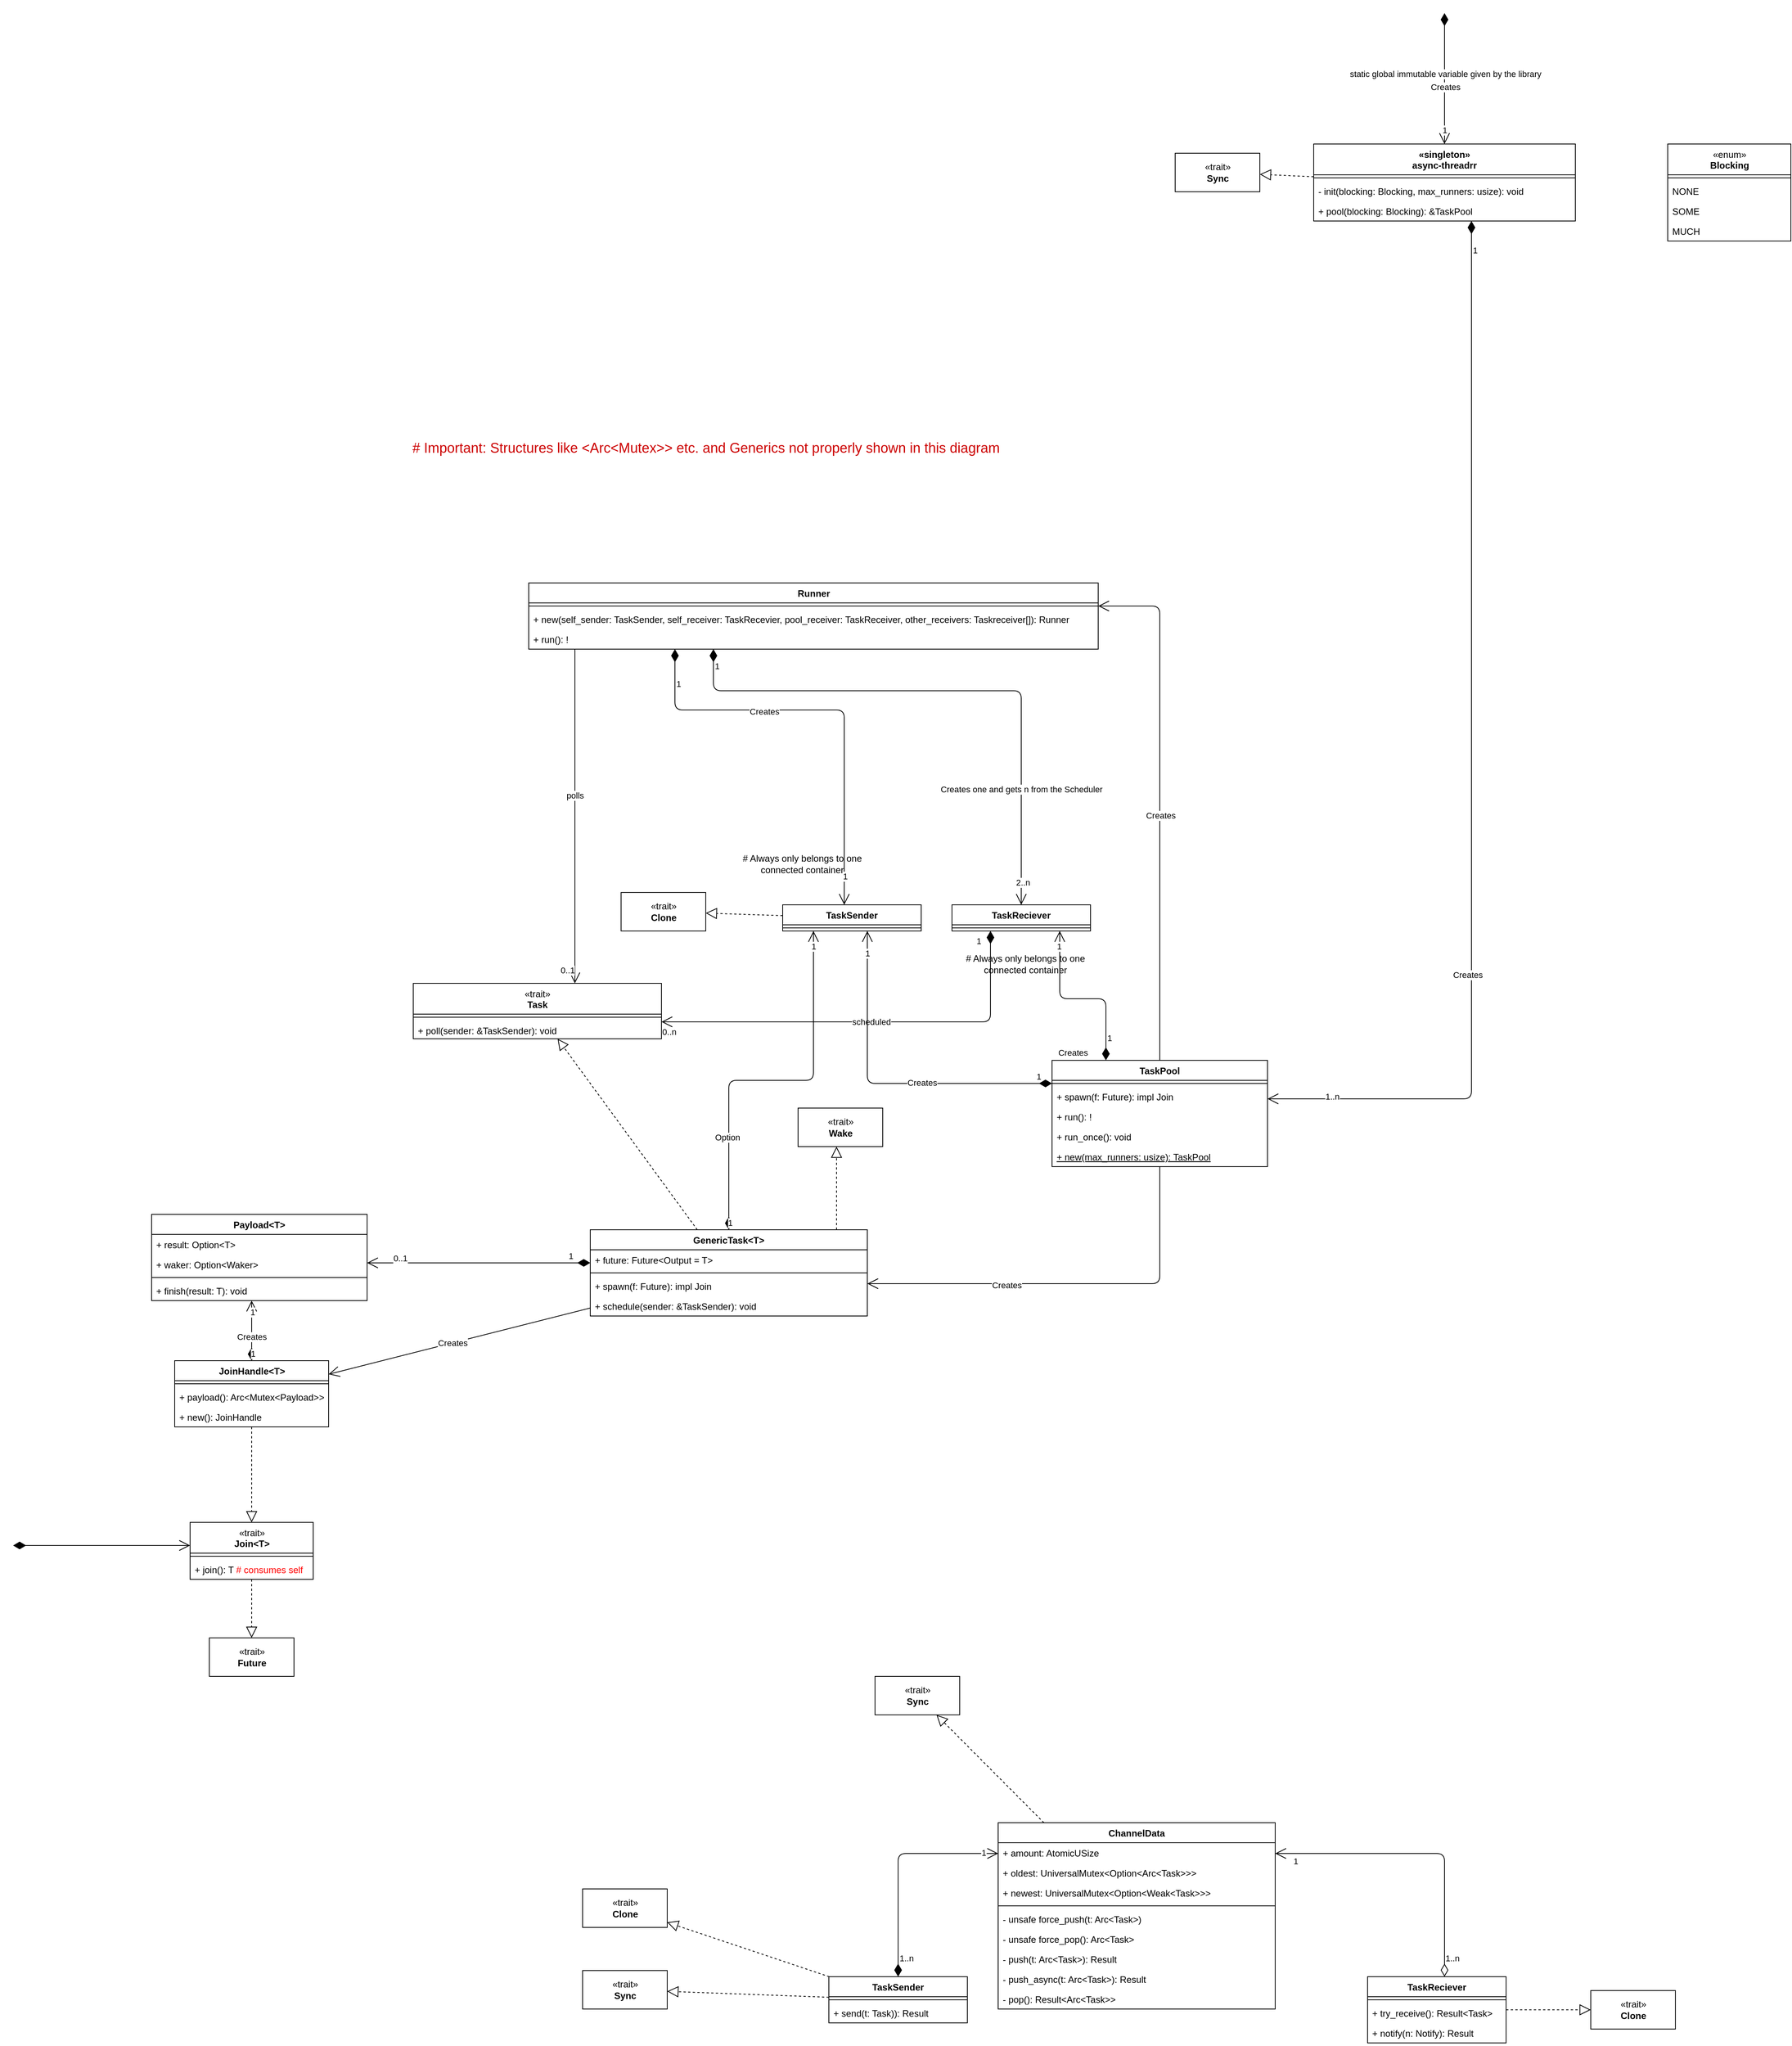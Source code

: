 <mxfile>
    <diagram id="C7PfvthtVCnAVVXNl5KX" name="Page-1">
        <mxGraphModel dx="2343" dy="2278" grid="1" gridSize="10" guides="1" tooltips="1" connect="1" arrows="1" fold="1" page="0" pageScale="1" pageWidth="850" pageHeight="1100" math="0" shadow="0">
            <root>
                <mxCell id="0"/>
                <mxCell id="1" parent="0"/>
                <mxCell id="2" value="GenericTask&lt;T&gt;" style="swimlane;fontStyle=1;align=center;verticalAlign=top;childLayout=stackLayout;horizontal=1;startSize=26;horizontalStack=0;resizeParent=1;resizeParentMax=0;resizeLast=0;collapsible=1;marginBottom=0;" parent="1" vertex="1">
                    <mxGeometry x="-180" y="940" width="360" height="112" as="geometry"/>
                </mxCell>
                <mxCell id="116" value="+ future: Future&amp;lt;Output = T&amp;gt;" style="text;strokeColor=none;fillColor=none;align=left;verticalAlign=top;spacingLeft=4;spacingRight=4;overflow=hidden;rotatable=0;points=[[0,0.5],[1,0.5]];portConstraint=eastwest;html=1;" parent="2" vertex="1">
                    <mxGeometry y="26" width="360" height="26" as="geometry"/>
                </mxCell>
                <mxCell id="4" value="" style="line;strokeWidth=1;fillColor=none;align=left;verticalAlign=middle;spacingTop=-1;spacingLeft=3;spacingRight=3;rotatable=0;labelPosition=right;points=[];portConstraint=eastwest;" parent="2" vertex="1">
                    <mxGeometry y="52" width="360" height="8" as="geometry"/>
                </mxCell>
                <mxCell id="170" value="+ spawn(f: Future): impl Join" style="text;strokeColor=none;fillColor=none;align=left;verticalAlign=top;spacingLeft=4;spacingRight=4;overflow=hidden;rotatable=0;points=[[0,0.5],[1,0.5]];portConstraint=eastwest;" parent="2" vertex="1">
                    <mxGeometry y="60" width="360" height="26" as="geometry"/>
                </mxCell>
                <mxCell id="416" value="+ schedule(sender: &amp;TaskSender): void" style="text;strokeColor=none;fillColor=none;align=left;verticalAlign=top;spacingLeft=4;spacingRight=4;overflow=hidden;rotatable=0;points=[[0,0.5],[1,0.5]];portConstraint=eastwest;" parent="2" vertex="1">
                    <mxGeometry y="86" width="360" height="26" as="geometry"/>
                </mxCell>
                <mxCell id="17" value="TaskPool" style="swimlane;fontStyle=1;align=center;verticalAlign=top;childLayout=stackLayout;horizontal=1;startSize=26;horizontalStack=0;resizeParent=1;resizeParentMax=0;resizeLast=0;collapsible=1;marginBottom=0;" parent="1" vertex="1">
                    <mxGeometry x="420" y="720" width="280" height="138" as="geometry"/>
                </mxCell>
                <mxCell id="19" value="" style="line;strokeWidth=1;fillColor=none;align=left;verticalAlign=middle;spacingTop=-1;spacingLeft=3;spacingRight=3;rotatable=0;labelPosition=right;points=[];portConstraint=eastwest;" parent="17" vertex="1">
                    <mxGeometry y="26" width="280" height="8" as="geometry"/>
                </mxCell>
                <mxCell id="419" value="+ spawn(f: Future):&amp;nbsp;impl Join" style="text;strokeColor=none;fillColor=none;align=left;verticalAlign=top;spacingLeft=4;spacingRight=4;overflow=hidden;rotatable=0;points=[[0,0.5],[1,0.5]];portConstraint=eastwest;html=1;" parent="17" vertex="1">
                    <mxGeometry y="34" width="280" height="26" as="geometry"/>
                </mxCell>
                <mxCell id="473" value="+ run(): !" style="text;strokeColor=none;fillColor=none;align=left;verticalAlign=top;spacingLeft=4;spacingRight=4;overflow=hidden;rotatable=0;points=[[0,0.5],[1,0.5]];portConstraint=eastwest;" parent="17" vertex="1">
                    <mxGeometry y="60" width="280" height="26" as="geometry"/>
                </mxCell>
                <mxCell id="474" value="+ run_once(): void" style="text;strokeColor=none;fillColor=none;align=left;verticalAlign=top;spacingLeft=4;spacingRight=4;overflow=hidden;rotatable=0;points=[[0,0.5],[1,0.5]];portConstraint=eastwest;" parent="17" vertex="1">
                    <mxGeometry y="86" width="280" height="26" as="geometry"/>
                </mxCell>
                <mxCell id="20" value="+ new(max_runners: usize): TaskPool" style="text;strokeColor=none;fillColor=none;align=left;verticalAlign=top;spacingLeft=4;spacingRight=4;overflow=hidden;rotatable=0;points=[[0,0.5],[1,0.5]];portConstraint=eastwest;fontStyle=4" parent="17" vertex="1">
                    <mxGeometry y="112" width="280" height="26" as="geometry"/>
                </mxCell>
                <mxCell id="32" value="Runner" style="swimlane;fontStyle=1;align=center;verticalAlign=top;childLayout=stackLayout;horizontal=1;startSize=26;horizontalStack=0;resizeParent=1;resizeParentMax=0;resizeLast=0;collapsible=1;marginBottom=0;html=1;" parent="1" vertex="1">
                    <mxGeometry x="-260" y="100" width="740" height="86" as="geometry"/>
                </mxCell>
                <mxCell id="34" value="" style="line;strokeWidth=1;align=left;verticalAlign=middle;spacingTop=-1;spacingLeft=3;spacingRight=3;rotatable=0;labelPosition=right;points=[];portConstraint=eastwest;html=1;" parent="32" vertex="1">
                    <mxGeometry y="26" width="740" height="8" as="geometry"/>
                </mxCell>
                <mxCell id="176" value="+ new(self_sender: TaskSender, self_receiver: TaskRecevier, pool_receiver: TaskReceiver, other_receivers: Taskreceiver[]): Runner" style="text;strokeColor=none;fillColor=none;align=left;verticalAlign=top;spacingLeft=4;spacingRight=4;overflow=hidden;rotatable=0;points=[[0,0.5],[1,0.5]];portConstraint=eastwest;" parent="32" vertex="1">
                    <mxGeometry y="34" width="740" height="26" as="geometry"/>
                </mxCell>
                <mxCell id="475" value="+ run(): !" style="text;strokeColor=none;fillColor=none;align=left;verticalAlign=top;spacingLeft=4;spacingRight=4;overflow=hidden;rotatable=0;points=[[0,0.5],[1,0.5]];portConstraint=eastwest;" parent="32" vertex="1">
                    <mxGeometry y="60" width="740" height="26" as="geometry"/>
                </mxCell>
                <mxCell id="63" value="scheduled" style="endArrow=open;html=1;endSize=12;startArrow=diamondThin;startSize=14;startFill=1;edgeStyle=orthogonalEdgeStyle;" parent="1" source="328" target="218" edge="1">
                    <mxGeometry relative="1" as="geometry">
                        <mxPoint x="280" y="670" as="sourcePoint"/>
                        <mxPoint x="150" y="775" as="targetPoint"/>
                        <Array as="points">
                            <mxPoint x="340" y="670"/>
                        </Array>
                    </mxGeometry>
                </mxCell>
                <mxCell id="64" value="1" style="edgeLabel;resizable=0;html=1;align=left;verticalAlign=top;" parent="63" connectable="0" vertex="1">
                    <mxGeometry x="-1" relative="1" as="geometry">
                        <mxPoint x="-20" as="offset"/>
                    </mxGeometry>
                </mxCell>
                <mxCell id="65" value="0..n" style="edgeLabel;resizable=0;html=1;align=right;verticalAlign=top;" parent="63" connectable="0" vertex="1">
                    <mxGeometry x="1" relative="1" as="geometry">
                        <mxPoint x="20" as="offset"/>
                    </mxGeometry>
                </mxCell>
                <mxCell id="70" value="polls" style="endArrow=open;html=1;endSize=12;startArrow=none;startSize=14;startFill=0;edgeStyle=orthogonalEdgeStyle;" parent="1" source="32" target="218" edge="1">
                    <mxGeometry x="-0.127" relative="1" as="geometry">
                        <mxPoint x="-160" y="240" as="sourcePoint"/>
                        <mxPoint x="-120" y="480" as="targetPoint"/>
                        <Array as="points">
                            <mxPoint x="-200" y="330"/>
                            <mxPoint x="-200" y="330"/>
                        </Array>
                        <mxPoint as="offset"/>
                    </mxGeometry>
                </mxCell>
                <mxCell id="72" value="0..1" style="edgeLabel;resizable=0;html=1;align=right;verticalAlign=top;" parent="70" connectable="0" vertex="1">
                    <mxGeometry x="1" relative="1" as="geometry">
                        <mxPoint y="-30" as="offset"/>
                    </mxGeometry>
                </mxCell>
                <mxCell id="83" value="«trait»&lt;br&gt;&lt;b&gt;Wake&lt;/b&gt;" style="html=1;" parent="1" vertex="1">
                    <mxGeometry x="90" y="782" width="110" height="50" as="geometry"/>
                </mxCell>
                <mxCell id="87" value="" style="endArrow=block;dashed=1;endFill=0;endSize=12;html=1;edgeStyle=orthogonalEdgeStyle;" parent="1" source="2" target="83" edge="1">
                    <mxGeometry width="160" relative="1" as="geometry">
                        <mxPoint x="300.0" y="846" as="sourcePoint"/>
                        <mxPoint x="170" y="550" as="targetPoint"/>
                        <Array as="points">
                            <mxPoint x="140" y="860"/>
                            <mxPoint x="140" y="860"/>
                        </Array>
                    </mxGeometry>
                </mxCell>
                <mxCell id="109" value="JoinHandle&amp;lt;T&amp;gt;" style="swimlane;fontStyle=1;align=center;verticalAlign=top;childLayout=stackLayout;horizontal=1;startSize=26;horizontalStack=0;resizeParent=1;resizeParentMax=0;resizeLast=0;collapsible=1;marginBottom=0;html=1;" parent="1" vertex="1">
                    <mxGeometry x="-720" y="1110" width="200" height="86" as="geometry"/>
                </mxCell>
                <mxCell id="111" value="" style="line;strokeWidth=1;fillColor=none;align=left;verticalAlign=middle;spacingTop=-1;spacingLeft=3;spacingRight=3;rotatable=0;labelPosition=right;points=[];portConstraint=eastwest;html=1;" parent="109" vertex="1">
                    <mxGeometry y="26" width="200" height="8" as="geometry"/>
                </mxCell>
                <mxCell id="406" value="+ payload(): Arc&lt;Mutex&lt;Payload&gt;&gt;" style="text;strokeColor=none;fillColor=none;align=left;verticalAlign=top;spacingLeft=4;spacingRight=4;overflow=hidden;rotatable=0;points=[[0,0.5],[1,0.5]];portConstraint=eastwest;" parent="109" vertex="1">
                    <mxGeometry y="34" width="200" height="26" as="geometry"/>
                </mxCell>
                <mxCell id="404" value="+ new(): JoinHandle" style="text;strokeColor=none;fillColor=none;align=left;verticalAlign=top;spacingLeft=4;spacingRight=4;overflow=hidden;rotatable=0;points=[[0,0.5],[1,0.5]];portConstraint=eastwest;" parent="109" vertex="1">
                    <mxGeometry y="60" width="200" height="26" as="geometry"/>
                </mxCell>
                <mxCell id="117" value="«trait»&lt;br&gt;&lt;b&gt;Future&lt;/b&gt;" style="html=1;" parent="1" vertex="1">
                    <mxGeometry x="-675" y="1470" width="110" height="50" as="geometry"/>
                </mxCell>
                <mxCell id="120" value="1" style="endArrow=open;html=1;endSize=12;startArrow=diamondThin;startSize=14;startFill=1;edgeStyle=orthogonalEdgeStyle;align=left;verticalAlign=bottom;" parent="1" source="2" target="391" edge="1">
                    <mxGeometry x="-0.789" relative="1" as="geometry">
                        <mxPoint x="-190" y="978" as="sourcePoint"/>
                        <mxPoint x="-330" y="976" as="targetPoint"/>
                        <Array as="points">
                            <mxPoint x="-400" y="983"/>
                            <mxPoint x="-400" y="983"/>
                        </Array>
                        <mxPoint as="offset"/>
                    </mxGeometry>
                </mxCell>
                <mxCell id="124" value="0..1" style="edgeLabel;html=1;align=center;verticalAlign=middle;resizable=0;points=[];" parent="120" vertex="1" connectable="0">
                    <mxGeometry x="0.708" y="2" relative="1" as="geometry">
                        <mxPoint y="-8" as="offset"/>
                    </mxGeometry>
                </mxCell>
                <mxCell id="121" value="" style="endArrow=open;html=1;endSize=12;startArrow=diamondThin;startSize=14;startFill=1;edgeStyle=orthogonalEdgeStyle;align=left;verticalAlign=bottom;" parent="1" target="180" edge="1">
                    <mxGeometry x="0.769" relative="1" as="geometry">
                        <mxPoint x="-930" y="1350" as="sourcePoint"/>
                        <mxPoint x="-760" y="1280" as="targetPoint"/>
                        <Array as="points">
                            <mxPoint x="-810" y="1350"/>
                            <mxPoint x="-810" y="1350"/>
                        </Array>
                        <mxPoint as="offset"/>
                    </mxGeometry>
                </mxCell>
                <mxCell id="135" value="1" style="endArrow=open;html=1;endSize=12;startArrow=diamondThin;startSize=14;startFill=1;edgeStyle=orthogonalEdgeStyle;align=left;verticalAlign=bottom;elbow=vertical;" parent="1" source="17" target="328" edge="1">
                    <mxGeometry x="-0.825" relative="1" as="geometry">
                        <mxPoint x="460" y="780" as="sourcePoint"/>
                        <mxPoint x="320" y="440" as="targetPoint"/>
                        <Array as="points">
                            <mxPoint x="490" y="640"/>
                            <mxPoint x="430" y="640"/>
                        </Array>
                        <mxPoint as="offset"/>
                    </mxGeometry>
                </mxCell>
                <mxCell id="136" value="1" style="edgeLabel;html=1;align=center;verticalAlign=middle;resizable=0;points=[];" parent="135" vertex="1" connectable="0">
                    <mxGeometry x="0.824" y="1" relative="1" as="geometry">
                        <mxPoint as="offset"/>
                    </mxGeometry>
                </mxCell>
                <mxCell id="286" value="Creates" style="edgeLabel;html=1;align=center;verticalAlign=middle;resizable=0;points=[];" parent="135" vertex="1" connectable="0">
                    <mxGeometry x="0.083" y="1" relative="1" as="geometry">
                        <mxPoint y="69" as="offset"/>
                    </mxGeometry>
                </mxCell>
                <mxCell id="137" value="1" style="endArrow=open;html=1;endSize=12;startArrow=diamondThin;startSize=14;startFill=1;edgeStyle=orthogonalEdgeStyle;align=left;verticalAlign=bottom;" parent="1" source="17" target="341" edge="1">
                    <mxGeometry x="-0.899" relative="1" as="geometry">
                        <mxPoint x="240" y="580" as="sourcePoint"/>
                        <mxPoint x="150" y="620" as="targetPoint"/>
                        <Array as="points">
                            <mxPoint x="180" y="750"/>
                        </Array>
                        <mxPoint as="offset"/>
                    </mxGeometry>
                </mxCell>
                <mxCell id="138" value="1" style="edgeLabel;html=1;align=center;verticalAlign=middle;resizable=0;points=[];" parent="137" vertex="1" connectable="0">
                    <mxGeometry x="0.898" relative="1" as="geometry">
                        <mxPoint y="6" as="offset"/>
                    </mxGeometry>
                </mxCell>
                <mxCell id="285" value="Creates" style="edgeLabel;html=1;align=center;verticalAlign=middle;resizable=0;points=[];" parent="137" vertex="1" connectable="0">
                    <mxGeometry x="0.084" y="-1" relative="1" as="geometry">
                        <mxPoint x="68" as="offset"/>
                    </mxGeometry>
                </mxCell>
                <mxCell id="171" value="1" style="endArrow=open;html=1;endSize=12;startArrow=diamondThin;startSize=14;startFill=1;edgeStyle=orthogonalEdgeStyle;align=left;verticalAlign=bottom;" parent="1" source="32" target="341" edge="1">
                    <mxGeometry x="-0.806" relative="1" as="geometry">
                        <mxPoint x="-80" y="230" as="sourcePoint"/>
                        <mxPoint x="80" y="330" as="targetPoint"/>
                        <mxPoint as="offset"/>
                        <Array as="points">
                            <mxPoint x="-70" y="265"/>
                            <mxPoint x="150" y="265"/>
                        </Array>
                    </mxGeometry>
                </mxCell>
                <mxCell id="173" value="1" style="edgeLabel;html=1;align=center;verticalAlign=middle;resizable=0;points=[];" parent="171" vertex="1" connectable="0">
                    <mxGeometry x="0.865" y="1" relative="1" as="geometry">
                        <mxPoint as="offset"/>
                    </mxGeometry>
                </mxCell>
                <mxCell id="288" value="Creates" style="edgeLabel;html=1;align=center;verticalAlign=middle;resizable=0;points=[];" parent="171" vertex="1" connectable="0">
                    <mxGeometry x="-0.082" y="-2" relative="1" as="geometry">
                        <mxPoint x="-59" as="offset"/>
                    </mxGeometry>
                </mxCell>
                <mxCell id="172" value="1" style="endArrow=open;html=1;endSize=12;startArrow=diamondThin;startSize=14;startFill=1;edgeStyle=orthogonalEdgeStyle;align=left;verticalAlign=bottom;" parent="1" source="32" target="328" edge="1">
                    <mxGeometry x="-0.915" relative="1" as="geometry">
                        <mxPoint x="-20" y="160" as="sourcePoint"/>
                        <mxPoint x="390.0" y="518" as="targetPoint"/>
                        <Array as="points">
                            <mxPoint x="-20" y="240"/>
                            <mxPoint x="380" y="240"/>
                        </Array>
                        <mxPoint as="offset"/>
                    </mxGeometry>
                </mxCell>
                <mxCell id="174" value="2..n" style="edgeLabel;html=1;align=center;verticalAlign=middle;resizable=0;points=[];" parent="172" vertex="1" connectable="0">
                    <mxGeometry x="0.919" y="2" relative="1" as="geometry">
                        <mxPoint as="offset"/>
                    </mxGeometry>
                </mxCell>
                <mxCell id="382" value="Creates one and gets n from the Scheduler" style="edgeLabel;html=1;align=center;verticalAlign=middle;resizable=0;points=[];" parent="172" vertex="1" connectable="0">
                    <mxGeometry x="0.589" relative="1" as="geometry">
                        <mxPoint as="offset"/>
                    </mxGeometry>
                </mxCell>
                <mxCell id="180" value="&lt;span style=&quot;font-weight: 400&quot;&gt;«trait»&lt;/span&gt;&lt;br style=&quot;font-weight: 400&quot;&gt;Join&amp;lt;T&amp;gt;" style="swimlane;fontStyle=1;align=center;verticalAlign=top;childLayout=stackLayout;horizontal=1;startSize=40;horizontalStack=0;resizeParent=1;resizeParentMax=0;resizeLast=0;collapsible=1;marginBottom=0;html=1;strokeColor=default;" parent="1" vertex="1">
                    <mxGeometry x="-700" y="1320" width="160" height="74" as="geometry"/>
                </mxCell>
                <mxCell id="181" value="" style="line;strokeWidth=1;fillColor=none;align=left;verticalAlign=middle;spacingTop=-1;spacingLeft=3;spacingRight=3;rotatable=0;labelPosition=right;points=[];portConstraint=eastwest;" parent="180" vertex="1">
                    <mxGeometry y="40" width="160" height="8" as="geometry"/>
                </mxCell>
                <mxCell id="125" value="+ join(): T &lt;font color=&quot;#ff0000&quot;&gt;# consumes self&lt;/font&gt;" style="text;strokeColor=none;fillColor=none;align=left;verticalAlign=top;spacingLeft=4;spacingRight=4;overflow=hidden;rotatable=0;points=[[0,0.5],[1,0.5]];portConstraint=eastwest;html=1;" parent="180" vertex="1">
                    <mxGeometry y="48" width="160" height="26" as="geometry"/>
                </mxCell>
                <mxCell id="183" value="" style="endArrow=block;dashed=1;endFill=0;endSize=12;html=1;" parent="1" source="109" target="180" edge="1">
                    <mxGeometry width="160" relative="1" as="geometry">
                        <mxPoint x="-170" y="710" as="sourcePoint"/>
                        <mxPoint x="-10" y="710" as="targetPoint"/>
                    </mxGeometry>
                </mxCell>
                <mxCell id="184" value="" style="endArrow=block;dashed=1;endFill=0;endSize=12;html=1;" parent="1" source="180" target="117" edge="1">
                    <mxGeometry width="160" relative="1" as="geometry">
                        <mxPoint x="-300" y="800" as="sourcePoint"/>
                        <mxPoint x="-140" y="800" as="targetPoint"/>
                    </mxGeometry>
                </mxCell>
                <mxCell id="194" value="«trait»&lt;br&gt;&lt;b&gt;Sync&lt;/b&gt;" style="html=1;" parent="1" vertex="1">
                    <mxGeometry x="580" y="-458" width="110" height="50" as="geometry"/>
                </mxCell>
                <mxCell id="203" value="1" style="endArrow=open;html=1;endSize=12;startArrow=diamondThin;startSize=14;startFill=1;edgeStyle=orthogonalEdgeStyle;align=left;verticalAlign=bottom;elbow=vertical;" parent="1" source="383" target="17" edge="1">
                    <mxGeometry x="-0.933" relative="1" as="geometry">
                        <mxPoint x="965" y="199" as="sourcePoint"/>
                        <mxPoint x="680" y="370" as="targetPoint"/>
                        <Array as="points">
                            <mxPoint x="965" y="770"/>
                        </Array>
                        <mxPoint as="offset"/>
                    </mxGeometry>
                </mxCell>
                <mxCell id="204" value="1..n" style="edgeLabel;html=1;align=center;verticalAlign=middle;resizable=0;points=[];" parent="203" vertex="1" connectable="0">
                    <mxGeometry x="0.812" y="-3" relative="1" as="geometry">
                        <mxPoint x="-48" as="offset"/>
                    </mxGeometry>
                </mxCell>
                <mxCell id="299" value="Creates" style="edgeLabel;html=1;align=center;verticalAlign=middle;resizable=0;points=[];" parent="203" vertex="1" connectable="0">
                    <mxGeometry x="0.393" y="1" relative="1" as="geometry">
                        <mxPoint x="-6" as="offset"/>
                    </mxGeometry>
                </mxCell>
                <mxCell id="218" value="&lt;span style=&quot;font-weight: 400&quot;&gt;«trait»&lt;/span&gt;&lt;br style=&quot;font-weight: 400&quot;&gt;Task" style="swimlane;fontStyle=1;align=center;verticalAlign=top;childLayout=stackLayout;horizontal=1;startSize=40;horizontalStack=0;resizeParent=1;resizeParentMax=0;resizeLast=0;collapsible=1;marginBottom=0;html=1;strokeColor=default;" parent="1" vertex="1">
                    <mxGeometry x="-410" y="620" width="322.5" height="72" as="geometry"/>
                </mxCell>
                <mxCell id="219" value="" style="line;strokeWidth=1;fillColor=none;align=left;verticalAlign=middle;spacingTop=-1;spacingLeft=3;spacingRight=3;rotatable=0;labelPosition=right;points=[];portConstraint=eastwest;" parent="218" vertex="1">
                    <mxGeometry y="40" width="322.5" height="8" as="geometry"/>
                </mxCell>
                <mxCell id="5" value="+ poll(sender: &amp;TaskSender): void" style="text;strokeColor=none;fillColor=none;align=left;verticalAlign=top;spacingLeft=4;spacingRight=4;overflow=hidden;rotatable=0;points=[[0,0.5],[1,0.5]];portConstraint=eastwest;" parent="218" vertex="1">
                    <mxGeometry y="48" width="322.5" height="24" as="geometry"/>
                </mxCell>
                <mxCell id="222" value="" style="endArrow=block;dashed=1;endFill=0;endSize=12;html=1;" parent="1" source="2" target="218" edge="1">
                    <mxGeometry width="160" relative="1" as="geometry">
                        <mxPoint x="90" y="650" as="sourcePoint"/>
                        <mxPoint x="250" y="650" as="targetPoint"/>
                    </mxGeometry>
                </mxCell>
                <mxCell id="258" value="" style="endArrow=block;dashed=1;endFill=0;endSize=12;html=1;" parent="1" source="383" target="194" edge="1">
                    <mxGeometry width="160" relative="1" as="geometry">
                        <mxPoint x="850" y="-90" as="sourcePoint"/>
                        <mxPoint x="1050" y="80" as="targetPoint"/>
                    </mxGeometry>
                </mxCell>
                <mxCell id="301" value="" style="endArrow=open;html=1;endSize=12;startArrow=diamondThin;startSize=14;startFill=1;edgeStyle=orthogonalEdgeStyle;align=left;verticalAlign=bottom;" parent="1" target="383" edge="1">
                    <mxGeometry x="-1" y="3" relative="1" as="geometry">
                        <mxPoint x="930" y="-640" as="sourcePoint"/>
                        <mxPoint x="900" y="-590" as="targetPoint"/>
                        <Array as="points">
                            <mxPoint x="930" y="-550"/>
                            <mxPoint x="930" y="-550"/>
                        </Array>
                    </mxGeometry>
                </mxCell>
                <mxCell id="302" value="1" style="edgeLabel;html=1;align=center;verticalAlign=middle;resizable=0;points=[];" parent="301" vertex="1" connectable="0">
                    <mxGeometry x="0.788" relative="1" as="geometry">
                        <mxPoint as="offset"/>
                    </mxGeometry>
                </mxCell>
                <mxCell id="303" value="static global immutable variable given by the library" style="edgeLabel;html=1;align=center;verticalAlign=middle;resizable=0;points=[];" parent="301" vertex="1" connectable="0">
                    <mxGeometry x="-0.071" y="1" relative="1" as="geometry">
                        <mxPoint as="offset"/>
                    </mxGeometry>
                </mxCell>
                <mxCell id="306" value="Creates" style="edgeLabel;html=1;align=center;verticalAlign=middle;resizable=0;points=[];" parent="301" vertex="1" connectable="0">
                    <mxGeometry x="0.125" y="1" relative="1" as="geometry">
                        <mxPoint as="offset"/>
                    </mxGeometry>
                </mxCell>
                <mxCell id="328" value="TaskReciever" style="swimlane;fontStyle=1;align=center;verticalAlign=top;childLayout=stackLayout;horizontal=1;startSize=26;horizontalStack=0;resizeParent=1;resizeParentMax=0;resizeLast=0;collapsible=1;marginBottom=0;strokeColor=default;" parent="1" vertex="1">
                    <mxGeometry x="290" y="518" width="180" height="34" as="geometry"/>
                </mxCell>
                <mxCell id="330" value="" style="line;strokeWidth=1;fillColor=none;align=left;verticalAlign=middle;spacingTop=-1;spacingLeft=3;spacingRight=3;rotatable=0;labelPosition=right;points=[];portConstraint=eastwest;" parent="328" vertex="1">
                    <mxGeometry y="26" width="180" height="8" as="geometry"/>
                </mxCell>
                <mxCell id="335" value="# Always only belongs to one&lt;br&gt;connected container" style="text;html=1;align=center;verticalAlign=middle;resizable=0;points=[];autosize=1;" parent="1" vertex="1">
                    <mxGeometry x="10" y="450" width="170" height="30" as="geometry"/>
                </mxCell>
                <mxCell id="338" value="# Always only belongs to one&lt;br&gt;connected container" style="text;html=1;align=center;verticalAlign=middle;resizable=0;points=[];autosize=1;" parent="1" vertex="1">
                    <mxGeometry x="300" y="580" width="170" height="30" as="geometry"/>
                </mxCell>
                <mxCell id="339" value="# Important: Structures like &amp;lt;Arc&amp;lt;Mutex&amp;gt;&amp;gt; etc. and Generics not properly shown in this diagram" style="text;html=1;align=center;verticalAlign=middle;resizable=0;points=[];autosize=1;strokeColor=none;fillColor=none;fontColor=#CC0000;fontSize=18;" parent="1" vertex="1">
                    <mxGeometry x="-420" y="-90" width="780" height="30" as="geometry"/>
                </mxCell>
                <mxCell id="341" value="TaskSender" style="swimlane;fontStyle=1;align=center;verticalAlign=top;childLayout=stackLayout;horizontal=1;startSize=26;horizontalStack=0;resizeParent=1;resizeParentMax=0;resizeLast=0;collapsible=1;marginBottom=0;strokeColor=default;" parent="1" vertex="1">
                    <mxGeometry x="70" y="518" width="180" height="34" as="geometry"/>
                </mxCell>
                <mxCell id="342" value="" style="line;strokeWidth=1;fillColor=none;align=left;verticalAlign=middle;spacingTop=-1;spacingLeft=3;spacingRight=3;rotatable=0;labelPosition=right;points=[];portConstraint=eastwest;" parent="341" vertex="1">
                    <mxGeometry y="26" width="180" height="8" as="geometry"/>
                </mxCell>
                <mxCell id="346" value="" style="endArrow=block;dashed=1;endFill=0;endSize=12;html=1;" parent="1" source="341" target="347" edge="1">
                    <mxGeometry width="160" relative="1" as="geometry">
                        <mxPoint x="5.407" y="414" as="sourcePoint"/>
                        <mxPoint x="-89.97" y="712" as="targetPoint"/>
                    </mxGeometry>
                </mxCell>
                <mxCell id="347" value="«trait»&lt;br&gt;&lt;b&gt;Clone&lt;/b&gt;" style="html=1;" parent="1" vertex="1">
                    <mxGeometry x="-139.97" y="502" width="110" height="50" as="geometry"/>
                </mxCell>
                <mxCell id="357" value="" style="endArrow=open;endFill=1;endSize=12;html=1;edgeStyle=orthogonalEdgeStyle;" parent="1" source="17" target="32" edge="1">
                    <mxGeometry width="160" relative="1" as="geometry">
                        <mxPoint x="500" y="70" as="sourcePoint"/>
                        <mxPoint x="660" y="70" as="targetPoint"/>
                        <Array as="points">
                            <mxPoint x="560" y="130"/>
                        </Array>
                    </mxGeometry>
                </mxCell>
                <mxCell id="358" value="Creates" style="edgeLabel;html=1;align=center;verticalAlign=middle;resizable=0;points=[];" parent="357" vertex="1" connectable="0">
                    <mxGeometry x="-0.051" y="-1" relative="1" as="geometry">
                        <mxPoint as="offset"/>
                    </mxGeometry>
                </mxCell>
                <mxCell id="366" value="" style="endArrow=open;endFill=1;endSize=12;html=1;edgeStyle=orthogonalEdgeStyle;" parent="1" source="17" target="2" edge="1">
                    <mxGeometry width="160" relative="1" as="geometry">
                        <mxPoint x="1420" y="160" as="sourcePoint"/>
                        <mxPoint x="960" y="1490" as="targetPoint"/>
                        <Array as="points">
                            <mxPoint x="560" y="1010"/>
                        </Array>
                    </mxGeometry>
                </mxCell>
                <mxCell id="371" value="Creates" style="edgeLabel;html=1;align=center;verticalAlign=middle;resizable=0;points=[];" parent="366" vertex="1" connectable="0">
                    <mxGeometry x="0.319" y="2" relative="1" as="geometry">
                        <mxPoint as="offset"/>
                    </mxGeometry>
                </mxCell>
                <mxCell id="383" value="«singleton»&#10;async-threadrr" style="swimlane;fontStyle=1;align=center;verticalAlign=top;childLayout=stackLayout;horizontal=1;startSize=40;horizontalStack=0;resizeParent=1;resizeParentMax=0;resizeLast=0;collapsible=1;marginBottom=0;strokeColor=default;" parent="1" vertex="1">
                    <mxGeometry x="760" y="-470" width="340" height="100" as="geometry"/>
                </mxCell>
                <mxCell id="385" value="" style="line;strokeWidth=1;fillColor=none;align=left;verticalAlign=middle;spacingTop=-1;spacingLeft=3;spacingRight=3;rotatable=0;labelPosition=right;points=[];portConstraint=eastwest;" parent="383" vertex="1">
                    <mxGeometry y="40" width="340" height="8" as="geometry"/>
                </mxCell>
                <mxCell id="390" value="- init(blocking: Blocking, max_runners: usize): void" style="text;strokeColor=none;fillColor=none;align=left;verticalAlign=top;spacingLeft=4;spacingRight=4;overflow=hidden;rotatable=0;points=[[0,0.5],[1,0.5]];portConstraint=eastwest;" parent="383" vertex="1">
                    <mxGeometry y="48" width="340" height="26" as="geometry"/>
                </mxCell>
                <mxCell id="469" value="+ pool(blocking: Blocking): &amp;TaskPool" style="text;strokeColor=none;fillColor=none;align=left;verticalAlign=top;spacingLeft=4;spacingRight=4;overflow=hidden;rotatable=0;points=[[0,0.5],[1,0.5]];portConstraint=eastwest;" parent="383" vertex="1">
                    <mxGeometry y="74" width="340" height="26" as="geometry"/>
                </mxCell>
                <mxCell id="391" value="Payload&lt;T&gt;" style="swimlane;fontStyle=1;align=center;verticalAlign=top;childLayout=stackLayout;horizontal=1;startSize=26;horizontalStack=0;resizeParent=1;resizeParentMax=0;resizeLast=0;collapsible=1;marginBottom=0;strokeColor=default;" parent="1" vertex="1">
                    <mxGeometry x="-750" y="920" width="280" height="112" as="geometry"/>
                </mxCell>
                <mxCell id="110" value="+ result: Option&amp;lt;T&amp;gt;" style="text;strokeColor=none;fillColor=none;align=left;verticalAlign=top;spacingLeft=4;spacingRight=4;overflow=hidden;rotatable=0;points=[[0,0.5],[1,0.5]];portConstraint=eastwest;html=1;" parent="391" vertex="1">
                    <mxGeometry y="26" width="280" height="26" as="geometry"/>
                </mxCell>
                <mxCell id="169" value="+ waker: Option&lt;Waker&gt;" style="text;strokeColor=none;fillColor=none;align=left;verticalAlign=top;spacingLeft=4;spacingRight=4;overflow=hidden;rotatable=0;points=[[0,0.5],[1,0.5]];portConstraint=eastwest;" parent="391" vertex="1">
                    <mxGeometry y="52" width="280" height="26" as="geometry"/>
                </mxCell>
                <mxCell id="393" value="" style="line;strokeWidth=1;fillColor=none;align=left;verticalAlign=middle;spacingTop=-1;spacingLeft=3;spacingRight=3;rotatable=0;labelPosition=right;points=[];portConstraint=eastwest;" parent="391" vertex="1">
                    <mxGeometry y="78" width="280" height="8" as="geometry"/>
                </mxCell>
                <mxCell id="112" value="+ finish(result: T): void" style="text;strokeColor=none;fillColor=none;align=left;verticalAlign=top;spacingLeft=4;spacingRight=4;overflow=hidden;rotatable=0;points=[[0,0.5],[1,0.5]];portConstraint=eastwest;html=1;" parent="391" vertex="1">
                    <mxGeometry y="86" width="280" height="26" as="geometry"/>
                </mxCell>
                <mxCell id="395" value="1" style="endArrow=open;html=1;endSize=12;startArrow=diamondThin;startSize=14;startFill=1;edgeStyle=orthogonalEdgeStyle;align=left;verticalAlign=bottom;" parent="1" source="109" target="391" edge="1">
                    <mxGeometry x="-1" y="3" relative="1" as="geometry">
                        <mxPoint x="-440" y="880" as="sourcePoint"/>
                        <mxPoint x="-280" y="880" as="targetPoint"/>
                        <Array as="points">
                            <mxPoint x="-620" y="1050"/>
                            <mxPoint x="-620" y="1050"/>
                        </Array>
                    </mxGeometry>
                </mxCell>
                <mxCell id="396" value="1" style="edgeLabel;html=1;align=center;verticalAlign=middle;resizable=0;points=[];" parent="395" vertex="1" connectable="0">
                    <mxGeometry x="0.625" y="-1" relative="1" as="geometry">
                        <mxPoint as="offset"/>
                    </mxGeometry>
                </mxCell>
                <mxCell id="405" value="Creates" style="edgeLabel;html=1;align=center;verticalAlign=middle;resizable=0;points=[];" parent="395" vertex="1" connectable="0">
                    <mxGeometry x="-0.188" relative="1" as="geometry">
                        <mxPoint as="offset"/>
                    </mxGeometry>
                </mxCell>
                <mxCell id="397" value="" style="endArrow=open;endFill=1;endSize=12;html=1;" parent="1" source="2" target="109" edge="1">
                    <mxGeometry width="160" relative="1" as="geometry">
                        <mxPoint x="-400" y="940" as="sourcePoint"/>
                        <mxPoint x="-240" y="940" as="targetPoint"/>
                    </mxGeometry>
                </mxCell>
                <mxCell id="398" value="Creates" style="edgeLabel;html=1;align=center;verticalAlign=middle;resizable=0;points=[];" parent="397" vertex="1" connectable="0">
                    <mxGeometry x="0.053" relative="1" as="geometry">
                        <mxPoint as="offset"/>
                    </mxGeometry>
                </mxCell>
                <mxCell id="425" value="TaskSender" style="swimlane;fontStyle=1;align=center;verticalAlign=top;childLayout=stackLayout;horizontal=1;startSize=26;horizontalStack=0;resizeParent=1;resizeParentMax=0;resizeLast=0;collapsible=1;marginBottom=0;strokeColor=default;" parent="1" vertex="1">
                    <mxGeometry x="130" y="1910" width="180" height="60" as="geometry"/>
                </mxCell>
                <mxCell id="426" value="" style="line;strokeWidth=1;fillColor=none;align=left;verticalAlign=middle;spacingTop=-1;spacingLeft=3;spacingRight=3;rotatable=0;labelPosition=right;points=[];portConstraint=eastwest;" parent="425" vertex="1">
                    <mxGeometry y="26" width="180" height="8" as="geometry"/>
                </mxCell>
                <mxCell id="435" value="+ send(t: Task)): Result" style="text;strokeColor=none;fillColor=none;align=left;verticalAlign=top;spacingLeft=4;spacingRight=4;overflow=hidden;rotatable=0;points=[[0,0.5],[1,0.5]];portConstraint=eastwest;" parent="425" vertex="1">
                    <mxGeometry y="34" width="180" height="26" as="geometry"/>
                </mxCell>
                <mxCell id="427" value="TaskReciever" style="swimlane;fontStyle=1;align=center;verticalAlign=top;childLayout=stackLayout;horizontal=1;startSize=26;horizontalStack=0;resizeParent=1;resizeParentMax=0;resizeLast=0;collapsible=1;marginBottom=0;strokeColor=default;" parent="1" vertex="1">
                    <mxGeometry x="830" y="1910" width="180" height="86" as="geometry"/>
                </mxCell>
                <mxCell id="428" value="" style="line;strokeWidth=1;fillColor=none;align=left;verticalAlign=middle;spacingTop=-1;spacingLeft=3;spacingRight=3;rotatable=0;labelPosition=right;points=[];portConstraint=eastwest;" parent="427" vertex="1">
                    <mxGeometry y="26" width="180" height="8" as="geometry"/>
                </mxCell>
                <mxCell id="436" value="+ try_receive(): Result&lt;Task&gt;" style="text;strokeColor=none;fillColor=none;align=left;verticalAlign=top;spacingLeft=4;spacingRight=4;overflow=hidden;rotatable=0;points=[[0,0.5],[1,0.5]];portConstraint=eastwest;" parent="427" vertex="1">
                    <mxGeometry y="34" width="180" height="26" as="geometry"/>
                </mxCell>
                <mxCell id="437" value="+ notify(n: Notify): Result" style="text;strokeColor=none;fillColor=none;align=left;verticalAlign=top;spacingLeft=4;spacingRight=4;overflow=hidden;rotatable=0;points=[[0,0.5],[1,0.5]];portConstraint=eastwest;" parent="427" vertex="1">
                    <mxGeometry y="60" width="180" height="26" as="geometry"/>
                </mxCell>
                <mxCell id="429" value="" style="endArrow=block;dashed=1;endFill=0;endSize=12;html=1;" parent="1" source="425" target="430" edge="1">
                    <mxGeometry width="160" relative="1" as="geometry">
                        <mxPoint x="-10" y="1951.525" as="sourcePoint"/>
                        <mxPoint x="280" y="2448" as="targetPoint"/>
                    </mxGeometry>
                </mxCell>
                <mxCell id="430" value="«trait»&lt;br&gt;&lt;b&gt;Sync&lt;/b&gt;" style="html=1;" parent="1" vertex="1">
                    <mxGeometry x="-190" y="1902" width="110" height="50" as="geometry"/>
                </mxCell>
                <mxCell id="433" value="«trait»&lt;br&gt;&lt;b&gt;Clone&lt;/b&gt;" style="html=1;" parent="1" vertex="1">
                    <mxGeometry x="1120" y="1928" width="110" height="50" as="geometry"/>
                </mxCell>
                <mxCell id="434" value="" style="endArrow=block;dashed=1;endFill=0;endSize=12;html=1;" parent="1" source="427" target="433" edge="1">
                    <mxGeometry width="160" relative="1" as="geometry">
                        <mxPoint x="890.001" y="1900" as="sourcePoint"/>
                        <mxPoint x="1174.33" y="2020" as="targetPoint"/>
                    </mxGeometry>
                </mxCell>
                <mxCell id="438" value="ChannelData" style="swimlane;fontStyle=1;align=center;verticalAlign=top;childLayout=stackLayout;horizontal=1;startSize=26;horizontalStack=0;resizeParent=1;resizeParentMax=0;resizeLast=0;collapsible=1;marginBottom=0;strokeColor=default;" parent="1" vertex="1">
                    <mxGeometry x="350" y="1710" width="360" height="242" as="geometry"/>
                </mxCell>
                <mxCell id="439" value="+ amount: AtomicUSize" style="text;strokeColor=none;fillColor=none;align=left;verticalAlign=top;spacingLeft=4;spacingRight=4;overflow=hidden;rotatable=0;points=[[0,0.5],[1,0.5]];portConstraint=eastwest;" parent="438" vertex="1">
                    <mxGeometry y="26" width="360" height="26" as="geometry"/>
                </mxCell>
                <mxCell id="452" value="+ oldest: UniversalMutex&lt;Option&lt;Arc&lt;Task&gt;&gt;&gt;" style="text;strokeColor=none;fillColor=none;align=left;verticalAlign=top;spacingLeft=4;spacingRight=4;overflow=hidden;rotatable=0;points=[[0,0.5],[1,0.5]];portConstraint=eastwest;" parent="438" vertex="1">
                    <mxGeometry y="52" width="360" height="26" as="geometry"/>
                </mxCell>
                <mxCell id="453" value="+ newest: UniversalMutex&lt;Option&lt;Weak&lt;Task&gt;&gt;&gt;" style="text;strokeColor=none;fillColor=none;align=left;verticalAlign=top;spacingLeft=4;spacingRight=4;overflow=hidden;rotatable=0;points=[[0,0.5],[1,0.5]];portConstraint=eastwest;" parent="438" vertex="1">
                    <mxGeometry y="78" width="360" height="26" as="geometry"/>
                </mxCell>
                <mxCell id="440" value="" style="line;strokeWidth=1;fillColor=none;align=left;verticalAlign=middle;spacingTop=-1;spacingLeft=3;spacingRight=3;rotatable=0;labelPosition=right;points=[];portConstraint=eastwest;" parent="438" vertex="1">
                    <mxGeometry y="104" width="360" height="8" as="geometry"/>
                </mxCell>
                <mxCell id="441" value="- unsafe force_push(t: Arc&lt;Task&gt;)" style="text;strokeColor=none;fillColor=none;align=left;verticalAlign=top;spacingLeft=4;spacingRight=4;overflow=hidden;rotatable=0;points=[[0,0.5],[1,0.5]];portConstraint=eastwest;" parent="438" vertex="1">
                    <mxGeometry y="112" width="360" height="26" as="geometry"/>
                </mxCell>
                <mxCell id="454" value="- unsafe force_pop(): Arc&lt;Task&gt;" style="text;strokeColor=none;fillColor=none;align=left;verticalAlign=top;spacingLeft=4;spacingRight=4;overflow=hidden;rotatable=0;points=[[0,0.5],[1,0.5]];portConstraint=eastwest;" parent="438" vertex="1">
                    <mxGeometry y="138" width="360" height="26" as="geometry"/>
                </mxCell>
                <mxCell id="455" value="- push(t: Arc&lt;Task&gt;): Result" style="text;strokeColor=none;fillColor=none;align=left;verticalAlign=top;spacingLeft=4;spacingRight=4;overflow=hidden;rotatable=0;points=[[0,0.5],[1,0.5]];portConstraint=eastwest;" parent="438" vertex="1">
                    <mxGeometry y="164" width="360" height="26" as="geometry"/>
                </mxCell>
                <mxCell id="457" value="- push_async(t: Arc&lt;Task&gt;): Result" style="text;strokeColor=none;fillColor=none;align=left;verticalAlign=top;spacingLeft=4;spacingRight=4;overflow=hidden;rotatable=0;points=[[0,0.5],[1,0.5]];portConstraint=eastwest;" parent="438" vertex="1">
                    <mxGeometry y="190" width="360" height="26" as="geometry"/>
                </mxCell>
                <mxCell id="456" value="- pop(): Result&lt;Arc&lt;Task&gt;&gt;" style="text;strokeColor=none;fillColor=none;align=left;verticalAlign=top;spacingLeft=4;spacingRight=4;overflow=hidden;rotatable=0;points=[[0,0.5],[1,0.5]];portConstraint=eastwest;" parent="438" vertex="1">
                    <mxGeometry y="216" width="360" height="26" as="geometry"/>
                </mxCell>
                <mxCell id="442" value="«trait»&lt;br&gt;&lt;b&gt;Sync&lt;/b&gt;" style="html=1;" parent="1" vertex="1">
                    <mxGeometry x="190" y="1520" width="110" height="50" as="geometry"/>
                </mxCell>
                <mxCell id="443" value="" style="endArrow=block;dashed=1;endFill=0;endSize=12;html=1;" parent="1" source="438" target="442" edge="1">
                    <mxGeometry width="160" relative="1" as="geometry">
                        <mxPoint x="510" y="1554.704" as="sourcePoint"/>
                        <mxPoint x="660" y="2066" as="targetPoint"/>
                    </mxGeometry>
                </mxCell>
                <mxCell id="444" value="" style="endArrow=block;dashed=1;endFill=0;endSize=12;html=1;" parent="1" source="425" target="445" edge="1">
                    <mxGeometry width="160" relative="1" as="geometry">
                        <mxPoint x="-413.75" y="1840.589" as="sourcePoint"/>
                        <mxPoint x="-159.42" y="1914" as="targetPoint"/>
                    </mxGeometry>
                </mxCell>
                <mxCell id="445" value="«trait»&lt;br&gt;&lt;b&gt;Clone&lt;/b&gt;" style="html=1;" parent="1" vertex="1">
                    <mxGeometry x="-190" y="1796" width="110" height="50" as="geometry"/>
                </mxCell>
                <mxCell id="446" value="1..n" style="endArrow=open;html=1;endSize=12;startArrow=diamondThin;startSize=14;startFill=1;edgeStyle=orthogonalEdgeStyle;align=left;verticalAlign=bottom;" parent="1" source="425" target="438" edge="1">
                    <mxGeometry x="-0.892" relative="1" as="geometry">
                        <mxPoint x="540" y="1390" as="sourcePoint"/>
                        <mxPoint x="700" y="1390" as="targetPoint"/>
                        <Array as="points">
                            <mxPoint x="220" y="1750"/>
                        </Array>
                        <mxPoint as="offset"/>
                    </mxGeometry>
                </mxCell>
                <mxCell id="447" value="1" style="edgeLabel;html=1;align=center;verticalAlign=middle;resizable=0;points=[];" parent="446" vertex="1" connectable="0">
                    <mxGeometry x="0.87" y="1" relative="1" as="geometry">
                        <mxPoint as="offset"/>
                    </mxGeometry>
                </mxCell>
                <mxCell id="448" value="" style="endArrow=open;html=1;endSize=12;startArrow=diamondThin;startSize=14;startFill=0;edgeStyle=orthogonalEdgeStyle;" parent="1" source="427" target="438" edge="1">
                    <mxGeometry relative="1" as="geometry">
                        <mxPoint x="730" y="1650" as="sourcePoint"/>
                        <mxPoint x="890" y="1650" as="targetPoint"/>
                        <Array as="points">
                            <mxPoint x="930" y="1750"/>
                        </Array>
                    </mxGeometry>
                </mxCell>
                <mxCell id="450" value="1" style="edgeLabel;resizable=0;html=1;align=right;verticalAlign=top;" parent="448" connectable="0" vertex="1">
                    <mxGeometry x="1" relative="1" as="geometry">
                        <mxPoint x="30" y="-3" as="offset"/>
                    </mxGeometry>
                </mxCell>
                <mxCell id="451" value="1..n" style="edgeLabel;html=1;align=center;verticalAlign=middle;resizable=0;points=[];" parent="448" vertex="1" connectable="0">
                    <mxGeometry x="-0.871" y="1" relative="1" as="geometry">
                        <mxPoint x="11" as="offset"/>
                    </mxGeometry>
                </mxCell>
                <mxCell id="470" value="1" style="endArrow=open;html=1;endSize=12;startArrow=diamondThin;startSize=14;startFill=1;edgeStyle=orthogonalEdgeStyle;align=left;verticalAlign=bottom;" parent="1" source="2" target="341" edge="1">
                    <mxGeometry x="-1" y="3" relative="1" as="geometry">
                        <mxPoint x="280" y="520" as="sourcePoint"/>
                        <mxPoint x="440" y="520" as="targetPoint"/>
                        <Array as="points">
                            <mxPoint y="746"/>
                            <mxPoint x="110" y="746"/>
                        </Array>
                    </mxGeometry>
                </mxCell>
                <mxCell id="471" value="1" style="edgeLabel;html=1;align=center;verticalAlign=middle;resizable=0;points=[];" parent="470" vertex="1" connectable="0">
                    <mxGeometry x="0.922" relative="1" as="geometry">
                        <mxPoint as="offset"/>
                    </mxGeometry>
                </mxCell>
                <mxCell id="472" value="Option" style="edgeLabel;html=1;align=center;verticalAlign=middle;resizable=0;points=[];" parent="470" vertex="1" connectable="0">
                    <mxGeometry x="-0.516" y="2" relative="1" as="geometry">
                        <mxPoint as="offset"/>
                    </mxGeometry>
                </mxCell>
                <mxCell id="482" value="&lt;span style=&quot;font-weight: 400&quot;&gt;«enum»&lt;/span&gt;&lt;br style=&quot;font-weight: 400&quot;&gt;&lt;b&gt;Blocking&lt;/b&gt;" style="swimlane;fontStyle=1;align=center;verticalAlign=top;childLayout=stackLayout;horizontal=1;startSize=40;horizontalStack=0;resizeParent=1;resizeParentMax=0;resizeLast=0;collapsible=1;marginBottom=0;html=1;strokeColor=default;" parent="1" vertex="1">
                    <mxGeometry x="1220" y="-470" width="160" height="126" as="geometry"/>
                </mxCell>
                <mxCell id="483" value="" style="line;strokeWidth=1;fillColor=none;align=left;verticalAlign=middle;spacingTop=-1;spacingLeft=3;spacingRight=3;rotatable=0;labelPosition=right;points=[];portConstraint=eastwest;" parent="482" vertex="1">
                    <mxGeometry y="40" width="160" height="8" as="geometry"/>
                </mxCell>
                <mxCell id="484" value="NONE" style="text;strokeColor=none;fillColor=none;align=left;verticalAlign=top;spacingLeft=4;spacingRight=4;overflow=hidden;rotatable=0;points=[[0,0.5],[1,0.5]];portConstraint=eastwest;" parent="482" vertex="1">
                    <mxGeometry y="48" width="160" height="26" as="geometry"/>
                </mxCell>
                <mxCell id="485" value="SOME" style="text;strokeColor=none;fillColor=none;align=left;verticalAlign=top;spacingLeft=4;spacingRight=4;overflow=hidden;rotatable=0;points=[[0,0.5],[1,0.5]];portConstraint=eastwest;" parent="482" vertex="1">
                    <mxGeometry y="74" width="160" height="26" as="geometry"/>
                </mxCell>
                <mxCell id="486" value="MUCH" style="text;strokeColor=none;fillColor=none;align=left;verticalAlign=top;spacingLeft=4;spacingRight=4;overflow=hidden;rotatable=0;points=[[0,0.5],[1,0.5]];portConstraint=eastwest;" parent="482" vertex="1">
                    <mxGeometry y="100" width="160" height="26" as="geometry"/>
                </mxCell>
            </root>
        </mxGraphModel>
    </diagram>
</mxfile>
